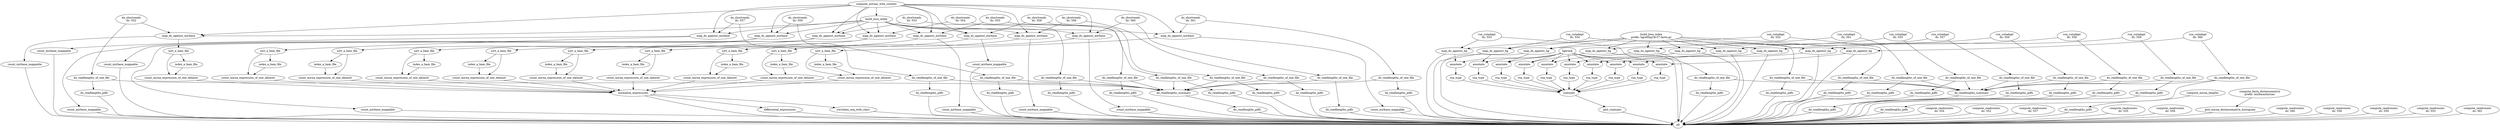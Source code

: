 digraph snakemake_dag {
	35[label = "do_readlengths_of_one_file"];
	34 -> 35;
	103[label = "count_mirbase_mappable"];
	102 -> 103;
	143[label = "count_mirna_expression_of_one_dataset"];
	142 -> 143;
	141 -> 143;
	42[label = "do_readlengths_pdfs"];
	41 -> 42;
	164[label = "annotate"];
	147 -> 164;
	90 -> 164;
	2[label = "compute_readcounts\nds: 554"];
	10[label = "run_cutadapt\nds: 552"];
	34[label = "run_cutadapt\nds: 560"];
	153[label = "rna_type"];
	152 -> 153;
	11[label = "do_readlengths_of_one_file"];
	10 -> 11;
	138[label = "sort_a_bam_file"];
	110 -> 138;
	38[label = "do_readlengths_of_one_file"];
	37 -> 38;
	56[label = "do_readlengths_of_one_file"];
	55 -> 56;
	36[label = "do_readlengths_pdfs"];
	35 -> 36;
	137[label = "count_mirna_expression_of_one_dataset"];
	135 -> 137;
	136 -> 137;
	13[label = "run_cutadapt\nds: 553"];
	37[label = "run_cutadapt\nds: 561"];
	41[label = "do_readlengths_of_one_file"];
	40 -> 41;
	109[label = "count_mirbase_mappable"];
	108 -> 109;
	132[label = "sort_a_bam_file"];
	106 -> 132;
	165[label = "rna_type"];
	164 -> 165;
	18[label = "do_readlengths_pdfs"];
	17 -> 18;
	40[label = "do_shortreads\nds: 552"];
	16[label = "run_cutadapt\nds: 554"];
	84[label = "map_ds_against_hg"];
	16 -> 84;
	81 -> 84;
	151[label = "rna_type"];
	150 -> 151;
	155[label = "rna_type"];
	154 -> 155;
	51[label = "do_readlengths_pdfs"];
	50 -> 51;
	166[label = "annotate"];
	91 -> 166;
	147 -> 166;
	20[label = "do_readlengths_of_one_file"];
	19 -> 20;
	43[label = "do_shortreads\nds: 553"];
	64[label = "do_shortreads\nds: 560"];
	0[label = "compute_readcounts\nds: 552"];
	139[label = "index_a_bam_file"];
	138 -> 139;
	5[label = "compute_readcounts\nds: 557"];
	19[label = "run_cutadapt\nds: 555"];
	54[label = "do_readlengths_pdfs"];
	53 -> 54;
	21[label = "do_readlengths_pdfs"];
	20 -> 21;
	152[label = "annotate"];
	84 -> 152;
	147 -> 152;
	47[label = "do_readlengths_of_one_file"];
	46 -> 47;
	46[label = "do_shortreads\nds: 554"];
	23[label = "do_readlengths_of_one_file"];
	22 -> 23;
	150[label = "annotate"];
	147 -> 150;
	83 -> 150;
	24[label = "do_readlengths_pdfs"];
	23 -> 24;
	57[label = "do_readlengths_pdfs"];
	56 -> 57;
	118[label = "index_a_bam_file"];
	117 -> 118;
	22[label = "run_cutadapt\nds: 556"];
	49[label = "do_shortreads\nds: 555"];
	140[label = "count_mirna_expression_of_one_dataset"];
	138 -> 140;
	139 -> 140;
	170[label = "all"];
	57 -> 170;
	101 -> 170;
	54 -> 170;
	21 -> 170;
	24 -> 170;
	85 -> 170;
	103 -> 170;
	2 -> 170;
	27 -> 170;
	144 -> 170;
	63 -> 170;
	78 -> 170;
	82 -> 170;
	105 -> 170;
	3 -> 170;
	86 -> 170;
	6 -> 170;
	0 -> 170;
	107 -> 170;
	97 -> 170;
	80 -> 170;
	36 -> 170;
	12 -> 170;
	39 -> 170;
	8 -> 170;
	109 -> 170;
	88 -> 170;
	18 -> 170;
	71 -> 170;
	83 -> 170;
	5 -> 170;
	4 -> 170;
	89 -> 170;
	60 -> 170;
	48 -> 170;
	145 -> 170;
	113 -> 170;
	90 -> 170;
	42 -> 170;
	169 -> 170;
	73 -> 170;
	7 -> 170;
	84 -> 170;
	91 -> 170;
	30 -> 170;
	51 -> 170;
	1 -> 170;
	146 -> 170;
	87 -> 170;
	9 -> 170;
	95 -> 170;
	33 -> 170;
	69 -> 170;
	111 -> 170;
	99 -> 170;
	45 -> 170;
	15 -> 170;
	66 -> 170;
	55[label = "do_shortreads\nds: 557"];
	26[label = "do_readlengths_of_one_file"];
	25 -> 26;
	60[label = "do_readlengths_pdfs"];
	59 -> 60;
	93[label = "build_bwa_index"];
	92 -> 93;
	27[label = "do_readlengths_pdfs"];
	26 -> 27;
	52[label = "do_shortreads\nds: 556"];
	135[label = "sort_a_bam_file"];
	108 -> 135;
	4[label = "compute_readcounts\nds: 556"];
	59[label = "do_readlengths_of_one_file"];
	58 -> 59;
	63[label = "do_readlengths_pdfs"];
	62 -> 63;
	154[label = "annotate"];
	147 -> 154;
	85 -> 154;
	29[label = "do_readlengths_of_one_file"];
	28 -> 29;
	6[label = "compute_readcounts\nds: 558"];
	14[label = "do_readlengths_of_one_file"];
	13 -> 14;
	3[label = "compute_readcounts\nds: 555"];
	114[label = "sort_a_bam_file"];
	94 -> 114;
	73[label = "do_readlengths_pdfs"];
	72 -> 73;
	7[label = "compute_readcounts\nds: 559"];
	120[label = "sort_a_bam_file"];
	98 -> 120;
	142[label = "index_a_bam_file"];
	141 -> 142;
	58[label = "do_shortreads\nds: 558"];
	158[label = "annotate"];
	87 -> 158;
	147 -> 158;
	62[label = "do_readlengths_of_one_file"];
	61 -> 62;
	9[label = "compute_readcounts\nds: 561"];
	28[label = "run_cutadapt\nds: 558"];
	157[label = "rna_type"];
	156 -> 157;
	12[label = "do_readlengths_pdfs"];
	11 -> 12;
	31[label = "run_cutadapt\nds: 559"];
	61[label = "do_shortreads\nds: 559"];
	168[label = "rnatypes"];
	165 -> 168;
	151 -> 168;
	149 -> 168;
	153 -> 168;
	161 -> 168;
	163 -> 168;
	159 -> 168;
	157 -> 168;
	155 -> 168;
	167 -> 168;
	65[label = "do_readlengths_of_one_file"];
	64 -> 65;
	136[label = "index_a_bam_file"];
	135 -> 136;
	126[label = "sort_a_bam_file"];
	102 -> 126;
	50[label = "do_readlengths_of_one_file"];
	49 -> 50;
	122[label = "count_mirna_expression_of_one_dataset"];
	121 -> 122;
	120 -> 122;
	147[label = "hgtrack"];
	39[label = "do_readlengths_pdfs"];
	38 -> 39;
	144[label = "normalize_expressions"];
	128 -> 144;
	116 -> 144;
	122 -> 144;
	119 -> 144;
	137 -> 144;
	131 -> 144;
	125 -> 144;
	143 -> 144;
	140 -> 144;
	134 -> 144;
	113[label = "count_mirbase_mappable"];
	112 -> 113;
	68[label = "do_readlengths_of_one_file"];
	67 -> 68;
	45[label = "do_readlengths_pdfs"];
	44 -> 45;
	82[label = "map_ds_against_hg"];
	10 -> 82;
	81 -> 82;
	86[label = "map_ds_against_hg"];
	22 -> 86;
	81 -> 86;
	117[label = "sort_a_bam_file"];
	96 -> 117;
	159[label = "rna_type"];
	158 -> 159;
	67[label = "do_shortreads\nds: 561"];
	8[label = "compute_readcounts\nds: 560"];
	88[label = "map_ds_against_hg"];
	28 -> 88;
	81 -> 88;
	99[label = "count_mirbase_mappable"];
	98 -> 99;
	71[label = "do_readlengths_pdfs"];
	70 -> 71;
	161[label = "rna_type"];
	160 -> 161;
	25[label = "run_cutadapt\nds: 557"];
	89[label = "map_ds_against_hg"];
	31 -> 89;
	81 -> 89;
	32[label = "do_readlengths_of_one_file"];
	31 -> 32;
	124[label = "index_a_bam_file"];
	123 -> 124;
	90[label = "map_ds_against_hg"];
	34 -> 90;
	81 -> 90;
	141[label = "sort_a_bam_file"];
	112 -> 141;
	131[label = "count_mirna_expression_of_one_dataset"];
	129 -> 131;
	130 -> 131;
	160[label = "annotate"];
	147 -> 160;
	88 -> 160;
	91[label = "map_ds_against_hg"];
	37 -> 91;
	81 -> 91;
	95[label = "count_mirbase_mappable"];
	94 -> 95;
	97[label = "count_mirbase_mappable"];
	96 -> 97;
	87[label = "map_ds_against_hg"];
	25 -> 87;
	81 -> 87;
	70[label = "do_readlengths_summary"];
	23 -> 70;
	11 -> 70;
	17 -> 70;
	26 -> 70;
	29 -> 70;
	32 -> 70;
	14 -> 70;
	35 -> 70;
	20 -> 70;
	38 -> 70;
	133[label = "index_a_bam_file"];
	132 -> 133;
	149[label = "rna_type"];
	148 -> 149;
	94[label = "map_ds_against_mirbase"];
	93 -> 94;
	40 -> 94;
	92 -> 94;
	92[label = "compute_mirnas_with_context"];
	116[label = "count_mirna_expression_of_one_dataset"];
	114 -> 116;
	115 -> 116;
	125[label = "count_mirna_expression_of_one_dataset"];
	123 -> 125;
	124 -> 125;
	33[label = "do_readlengths_pdfs"];
	32 -> 33;
	96[label = "map_ds_against_mirbase"];
	93 -> 96;
	43 -> 96;
	92 -> 96;
	78[label = "do_readlengths_pdfs"];
	77 -> 78;
	101[label = "count_mirbase_mappable"];
	100 -> 101;
	17[label = "do_readlengths_of_one_file"];
	16 -> 17;
	98[label = "map_ds_against_mirbase"];
	93 -> 98;
	46 -> 98;
	92 -> 98;
	146[label = "correlate_seq_with_rtpcr"];
	144 -> 146;
	119[label = "count_mirna_expression_of_one_dataset"];
	117 -> 119;
	118 -> 119;
	69[label = "do_readlengths_pdfs"];
	68 -> 69;
	72[label = "do_readlengths_summary"];
	50 -> 72;
	41 -> 72;
	56 -> 72;
	53 -> 72;
	47 -> 72;
	44 -> 72;
	68 -> 72;
	59 -> 72;
	65 -> 72;
	62 -> 72;
	100[label = "map_ds_against_mirbase"];
	93 -> 100;
	49 -> 100;
	92 -> 100;
	162[label = "annotate"];
	89 -> 162;
	147 -> 162;
	53[label = "do_readlengths_of_one_file"];
	52 -> 53;
	105[label = "count_mirbase_mappable"];
	104 -> 105;
	167[label = "rna_type"];
	166 -> 167;
	48[label = "do_readlengths_pdfs"];
	47 -> 48;
	102[label = "map_ds_against_mirbase"];
	93 -> 102;
	52 -> 102;
	92 -> 102;
	107[label = "count_mirbase_mappable"];
	106 -> 107;
	148[label = "annotate"];
	82 -> 148;
	147 -> 148;
	111[label = "count_mirbase_mappable"];
	110 -> 111;
	169[label = "plot_rnatypes"];
	168 -> 169;
	104[label = "map_ds_against_mirbase"];
	93 -> 104;
	55 -> 104;
	92 -> 104;
	80[label = "plot_mirna_distancematrix_histogram"];
	79 -> 80;
	127[label = "index_a_bam_file"];
	126 -> 127;
	106[label = "map_ds_against_mirbase"];
	93 -> 106;
	58 -> 106;
	92 -> 106;
	134[label = "count_mirna_expression_of_one_dataset"];
	133 -> 134;
	132 -> 134;
	108[label = "map_ds_against_mirbase"];
	93 -> 108;
	61 -> 108;
	92 -> 108;
	77[label = "compute_mirna_lengths"];
	79[label = "compute_fasta_distancematrix\nprefix: mirbase/mirnas"];
	85[label = "map_ds_against_hg"];
	19 -> 85;
	81 -> 85;
	163[label = "rna_type"];
	162 -> 163;
	110[label = "map_ds_against_mirbase"];
	64 -> 110;
	92 -> 110;
	93 -> 110;
	66[label = "do_readlengths_pdfs"];
	65 -> 66;
	129[label = "sort_a_bam_file"];
	104 -> 129;
	121[label = "index_a_bam_file"];
	120 -> 121;
	30[label = "do_readlengths_pdfs"];
	29 -> 30;
	112[label = "map_ds_against_mirbase"];
	67 -> 112;
	92 -> 112;
	93 -> 112;
	1[label = "compute_readcounts\nds: 553"];
	128[label = "count_mirna_expression_of_one_dataset"];
	126 -> 128;
	127 -> 128;
	130[label = "index_a_bam_file"];
	129 -> 130;
	44[label = "do_readlengths_of_one_file"];
	43 -> 44;
	81[label = "build_bwa_index\nprefix: hgref/hg1kv37.fasta.gz"];
	15[label = "do_readlengths_pdfs"];
	14 -> 15;
	145[label = "differential_expressions"];
	144 -> 145;
	156[label = "annotate"];
	147 -> 156;
	86 -> 156;
	83[label = "map_ds_against_hg"];
	13 -> 83;
	81 -> 83;
	123[label = "sort_a_bam_file"];
	100 -> 123;
	115[label = "index_a_bam_file"];
	114 -> 115;
}
